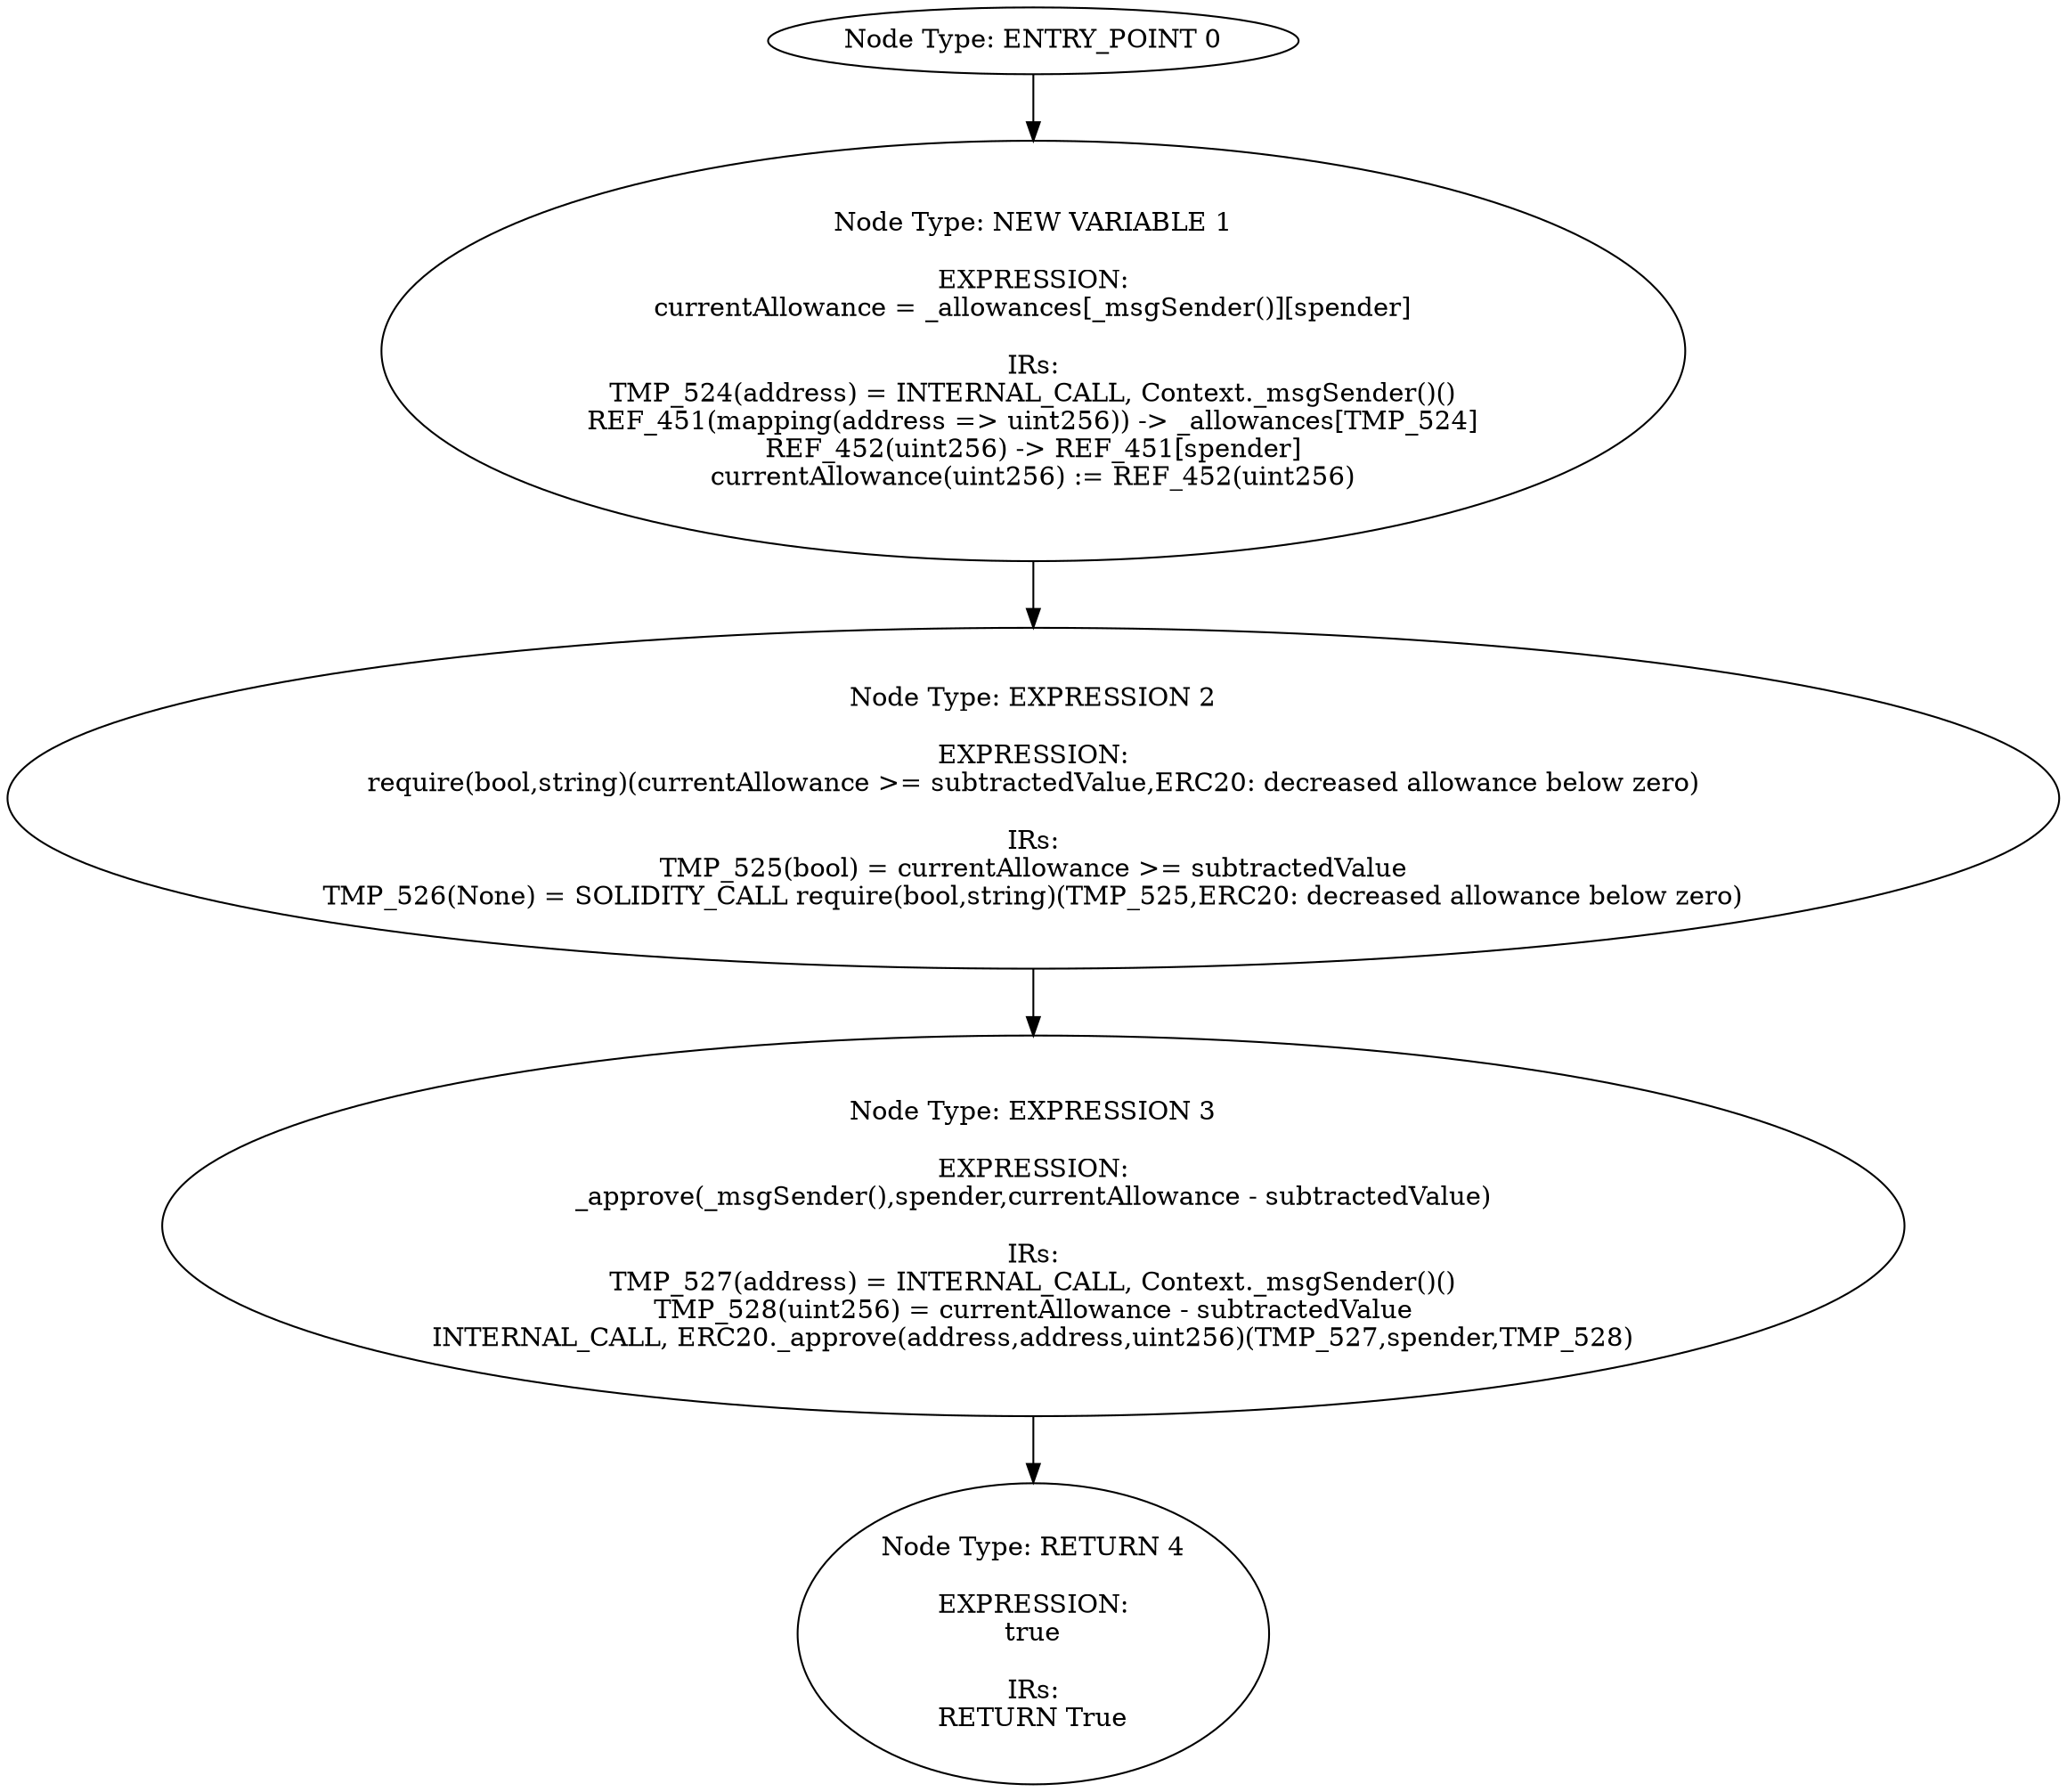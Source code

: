digraph{
0[label="Node Type: ENTRY_POINT 0
"];
0->1;
1[label="Node Type: NEW VARIABLE 1

EXPRESSION:
currentAllowance = _allowances[_msgSender()][spender]

IRs:
TMP_524(address) = INTERNAL_CALL, Context._msgSender()()
REF_451(mapping(address => uint256)) -> _allowances[TMP_524]
REF_452(uint256) -> REF_451[spender]
currentAllowance(uint256) := REF_452(uint256)"];
1->2;
2[label="Node Type: EXPRESSION 2

EXPRESSION:
require(bool,string)(currentAllowance >= subtractedValue,ERC20: decreased allowance below zero)

IRs:
TMP_525(bool) = currentAllowance >= subtractedValue
TMP_526(None) = SOLIDITY_CALL require(bool,string)(TMP_525,ERC20: decreased allowance below zero)"];
2->3;
3[label="Node Type: EXPRESSION 3

EXPRESSION:
_approve(_msgSender(),spender,currentAllowance - subtractedValue)

IRs:
TMP_527(address) = INTERNAL_CALL, Context._msgSender()()
TMP_528(uint256) = currentAllowance - subtractedValue
INTERNAL_CALL, ERC20._approve(address,address,uint256)(TMP_527,spender,TMP_528)"];
3->4;
4[label="Node Type: RETURN 4

EXPRESSION:
true

IRs:
RETURN True"];
}
